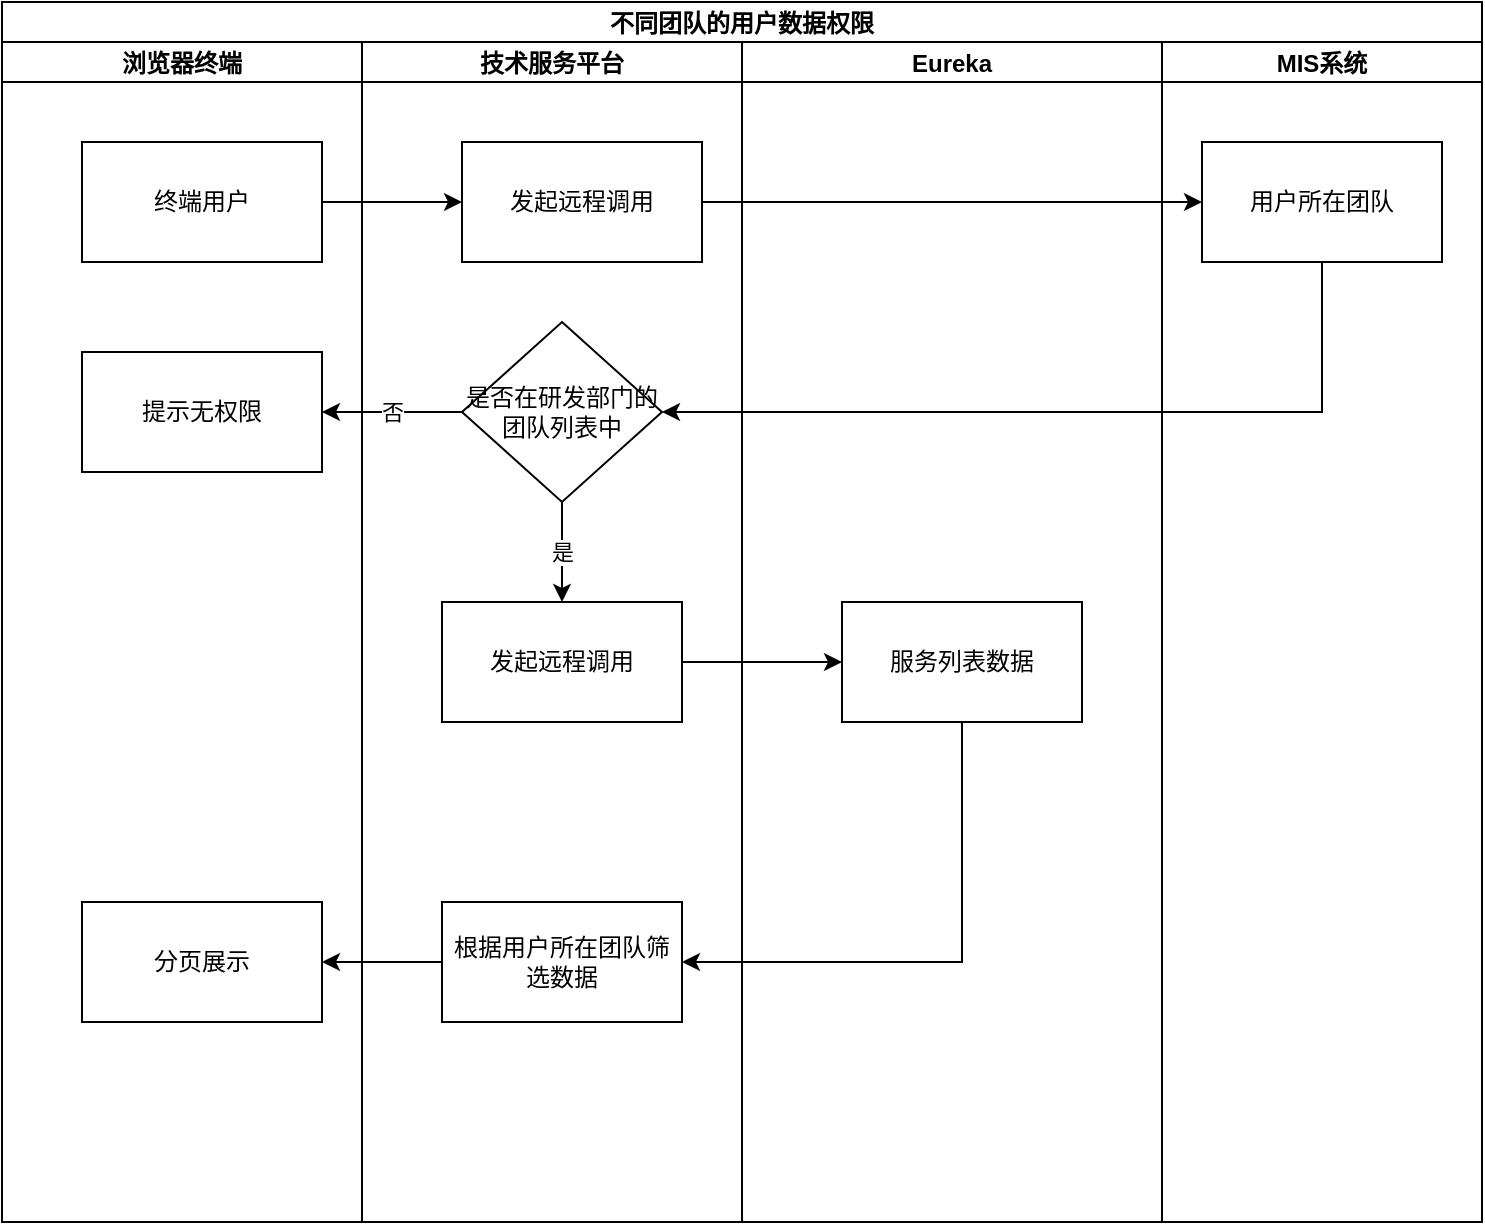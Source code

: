 <mxfile version="18.1.2" type="github">
  <diagram id="pFDNP5mb8e0qxgo9ncbL" name="Page-1">
    <mxGraphModel dx="1769" dy="614" grid="1" gridSize="10" guides="1" tooltips="1" connect="1" arrows="1" fold="1" page="1" pageScale="1" pageWidth="827" pageHeight="1169" math="0" shadow="0">
      <root>
        <mxCell id="0" />
        <mxCell id="1" parent="0" />
        <mxCell id="CqVjW5NZVY2vqnKtvFww-1" value="不同团队的用户数据权限" style="swimlane;childLayout=stackLayout;resizeParent=1;resizeParentMax=0;startSize=20;" vertex="1" parent="1">
          <mxGeometry x="-10" y="190" width="740" height="610" as="geometry" />
        </mxCell>
        <mxCell id="CqVjW5NZVY2vqnKtvFww-2" value="浏览器终端" style="swimlane;startSize=20;" vertex="1" parent="CqVjW5NZVY2vqnKtvFww-1">
          <mxGeometry y="20" width="180" height="590" as="geometry" />
        </mxCell>
        <mxCell id="CqVjW5NZVY2vqnKtvFww-5" value="终端用户" style="rounded=0;whiteSpace=wrap;html=1;" vertex="1" parent="CqVjW5NZVY2vqnKtvFww-2">
          <mxGeometry x="40" y="50" width="120" height="60" as="geometry" />
        </mxCell>
        <mxCell id="CqVjW5NZVY2vqnKtvFww-24" value="分页展示" style="whiteSpace=wrap;html=1;" vertex="1" parent="CqVjW5NZVY2vqnKtvFww-2">
          <mxGeometry x="40" y="430" width="120" height="60" as="geometry" />
        </mxCell>
        <mxCell id="CqVjW5NZVY2vqnKtvFww-3" value="技术服务平台" style="swimlane;startSize=20;" vertex="1" parent="CqVjW5NZVY2vqnKtvFww-1">
          <mxGeometry x="180" y="20" width="190" height="590" as="geometry" />
        </mxCell>
        <mxCell id="CqVjW5NZVY2vqnKtvFww-7" value="发起远程调用" style="whiteSpace=wrap;html=1;rounded=0;" vertex="1" parent="CqVjW5NZVY2vqnKtvFww-3">
          <mxGeometry x="50" y="50" width="120" height="60" as="geometry" />
        </mxCell>
        <mxCell id="CqVjW5NZVY2vqnKtvFww-15" value="是" style="edgeStyle=orthogonalEdgeStyle;rounded=0;orthogonalLoop=1;jettySize=auto;html=1;" edge="1" parent="CqVjW5NZVY2vqnKtvFww-3" source="CqVjW5NZVY2vqnKtvFww-13" target="CqVjW5NZVY2vqnKtvFww-14">
          <mxGeometry relative="1" as="geometry" />
        </mxCell>
        <mxCell id="CqVjW5NZVY2vqnKtvFww-23" value="否" style="edgeStyle=orthogonalEdgeStyle;rounded=0;orthogonalLoop=1;jettySize=auto;html=1;" edge="1" parent="CqVjW5NZVY2vqnKtvFww-3" source="CqVjW5NZVY2vqnKtvFww-13" target="CqVjW5NZVY2vqnKtvFww-18">
          <mxGeometry relative="1" as="geometry" />
        </mxCell>
        <mxCell id="CqVjW5NZVY2vqnKtvFww-13" value="是否在研发部门的团队列表中" style="rhombus;whiteSpace=wrap;html=1;" vertex="1" parent="CqVjW5NZVY2vqnKtvFww-3">
          <mxGeometry x="50" y="140" width="100" height="90" as="geometry" />
        </mxCell>
        <mxCell id="CqVjW5NZVY2vqnKtvFww-14" value="发起远程调用" style="whiteSpace=wrap;html=1;" vertex="1" parent="CqVjW5NZVY2vqnKtvFww-3">
          <mxGeometry x="40" y="280" width="120" height="60" as="geometry" />
        </mxCell>
        <mxCell id="CqVjW5NZVY2vqnKtvFww-18" value="提示无权限" style="whiteSpace=wrap;html=1;" vertex="1" parent="CqVjW5NZVY2vqnKtvFww-3">
          <mxGeometry x="-140" y="155" width="120" height="60" as="geometry" />
        </mxCell>
        <mxCell id="CqVjW5NZVY2vqnKtvFww-20" value="根据用户所在团队筛选数据" style="whiteSpace=wrap;html=1;" vertex="1" parent="CqVjW5NZVY2vqnKtvFww-3">
          <mxGeometry x="40" y="430" width="120" height="60" as="geometry" />
        </mxCell>
        <mxCell id="CqVjW5NZVY2vqnKtvFww-4" value="Eureka" style="swimlane;startSize=20;" vertex="1" parent="CqVjW5NZVY2vqnKtvFww-1">
          <mxGeometry x="370" y="20" width="210" height="590" as="geometry" />
        </mxCell>
        <mxCell id="CqVjW5NZVY2vqnKtvFww-16" value="服务列表数据" style="whiteSpace=wrap;html=1;" vertex="1" parent="CqVjW5NZVY2vqnKtvFww-4">
          <mxGeometry x="50" y="280" width="120" height="60" as="geometry" />
        </mxCell>
        <mxCell id="CqVjW5NZVY2vqnKtvFww-6" value="MIS系统" style="swimlane;startSize=20;" vertex="1" parent="CqVjW5NZVY2vqnKtvFww-1">
          <mxGeometry x="580" y="20" width="160" height="590" as="geometry" />
        </mxCell>
        <mxCell id="CqVjW5NZVY2vqnKtvFww-9" value="用户所在团队" style="whiteSpace=wrap;html=1;rounded=0;" vertex="1" parent="CqVjW5NZVY2vqnKtvFww-6">
          <mxGeometry x="20" y="50" width="120" height="60" as="geometry" />
        </mxCell>
        <mxCell id="CqVjW5NZVY2vqnKtvFww-8" value="" style="edgeStyle=orthogonalEdgeStyle;rounded=0;orthogonalLoop=1;jettySize=auto;html=1;" edge="1" parent="CqVjW5NZVY2vqnKtvFww-1" source="CqVjW5NZVY2vqnKtvFww-5" target="CqVjW5NZVY2vqnKtvFww-7">
          <mxGeometry relative="1" as="geometry" />
        </mxCell>
        <mxCell id="CqVjW5NZVY2vqnKtvFww-10" value="" style="edgeStyle=orthogonalEdgeStyle;rounded=0;orthogonalLoop=1;jettySize=auto;html=1;" edge="1" parent="CqVjW5NZVY2vqnKtvFww-1" source="CqVjW5NZVY2vqnKtvFww-7" target="CqVjW5NZVY2vqnKtvFww-9">
          <mxGeometry relative="1" as="geometry" />
        </mxCell>
        <mxCell id="CqVjW5NZVY2vqnKtvFww-12" value="" style="edgeStyle=orthogonalEdgeStyle;rounded=0;orthogonalLoop=1;jettySize=auto;html=1;entryX=1;entryY=0.5;entryDx=0;entryDy=0;exitX=0.5;exitY=1;exitDx=0;exitDy=0;" edge="1" parent="CqVjW5NZVY2vqnKtvFww-1" source="CqVjW5NZVY2vqnKtvFww-9" target="CqVjW5NZVY2vqnKtvFww-13">
          <mxGeometry relative="1" as="geometry">
            <mxPoint x="350" y="210" as="targetPoint" />
          </mxGeometry>
        </mxCell>
        <mxCell id="CqVjW5NZVY2vqnKtvFww-17" value="" style="edgeStyle=orthogonalEdgeStyle;rounded=0;orthogonalLoop=1;jettySize=auto;html=1;" edge="1" parent="CqVjW5NZVY2vqnKtvFww-1" source="CqVjW5NZVY2vqnKtvFww-14" target="CqVjW5NZVY2vqnKtvFww-16">
          <mxGeometry relative="1" as="geometry" />
        </mxCell>
        <mxCell id="CqVjW5NZVY2vqnKtvFww-21" value="" style="edgeStyle=orthogonalEdgeStyle;rounded=0;orthogonalLoop=1;jettySize=auto;html=1;entryX=1;entryY=0.5;entryDx=0;entryDy=0;exitX=0.5;exitY=1;exitDx=0;exitDy=0;" edge="1" parent="CqVjW5NZVY2vqnKtvFww-1" source="CqVjW5NZVY2vqnKtvFww-16" target="CqVjW5NZVY2vqnKtvFww-20">
          <mxGeometry relative="1" as="geometry" />
        </mxCell>
        <mxCell id="CqVjW5NZVY2vqnKtvFww-25" value="" style="edgeStyle=orthogonalEdgeStyle;rounded=0;orthogonalLoop=1;jettySize=auto;html=1;" edge="1" parent="CqVjW5NZVY2vqnKtvFww-1" source="CqVjW5NZVY2vqnKtvFww-20" target="CqVjW5NZVY2vqnKtvFww-24">
          <mxGeometry relative="1" as="geometry" />
        </mxCell>
      </root>
    </mxGraphModel>
  </diagram>
</mxfile>

